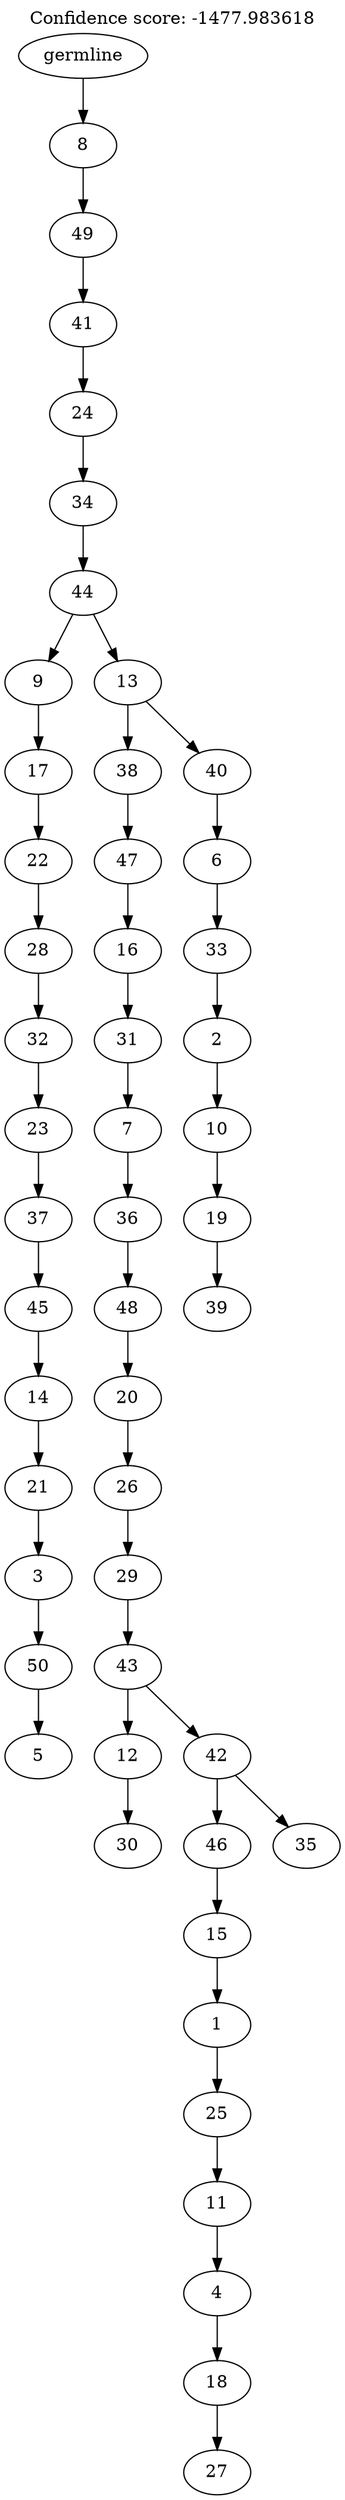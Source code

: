 digraph g {
	"49" -> "50";
	"50" [label="5"];
	"48" -> "49";
	"49" [label="50"];
	"47" -> "48";
	"48" [label="3"];
	"46" -> "47";
	"47" [label="21"];
	"45" -> "46";
	"46" [label="14"];
	"44" -> "45";
	"45" [label="45"];
	"43" -> "44";
	"44" [label="37"];
	"42" -> "43";
	"43" [label="23"];
	"41" -> "42";
	"42" [label="32"];
	"40" -> "41";
	"41" [label="28"];
	"39" -> "40";
	"40" [label="22"];
	"38" -> "39";
	"39" [label="17"];
	"36" -> "37";
	"37" [label="30"];
	"33" -> "34";
	"34" [label="27"];
	"32" -> "33";
	"33" [label="18"];
	"31" -> "32";
	"32" [label="4"];
	"30" -> "31";
	"31" [label="11"];
	"29" -> "30";
	"30" [label="25"];
	"28" -> "29";
	"29" [label="1"];
	"27" -> "28";
	"28" [label="15"];
	"26" -> "27";
	"27" [label="46"];
	"26" -> "35";
	"35" [label="35"];
	"25" -> "26";
	"26" [label="42"];
	"25" -> "36";
	"36" [label="12"];
	"24" -> "25";
	"25" [label="43"];
	"23" -> "24";
	"24" [label="29"];
	"22" -> "23";
	"23" [label="26"];
	"21" -> "22";
	"22" [label="20"];
	"20" -> "21";
	"21" [label="48"];
	"19" -> "20";
	"20" [label="36"];
	"18" -> "19";
	"19" [label="7"];
	"17" -> "18";
	"18" [label="31"];
	"16" -> "17";
	"17" [label="16"];
	"15" -> "16";
	"16" [label="47"];
	"13" -> "14";
	"14" [label="39"];
	"12" -> "13";
	"13" [label="19"];
	"11" -> "12";
	"12" [label="10"];
	"10" -> "11";
	"11" [label="2"];
	"9" -> "10";
	"10" [label="33"];
	"8" -> "9";
	"9" [label="6"];
	"7" -> "8";
	"8" [label="40"];
	"7" -> "15";
	"15" [label="38"];
	"6" -> "7";
	"7" [label="13"];
	"6" -> "38";
	"38" [label="9"];
	"5" -> "6";
	"6" [label="44"];
	"4" -> "5";
	"5" [label="34"];
	"3" -> "4";
	"4" [label="24"];
	"2" -> "3";
	"3" [label="41"];
	"1" -> "2";
	"2" [label="49"];
	"0" -> "1";
	"1" [label="8"];
	"0" [label="germline"];
	labelloc="t";
	label="Confidence score: -1477.983618";
}
